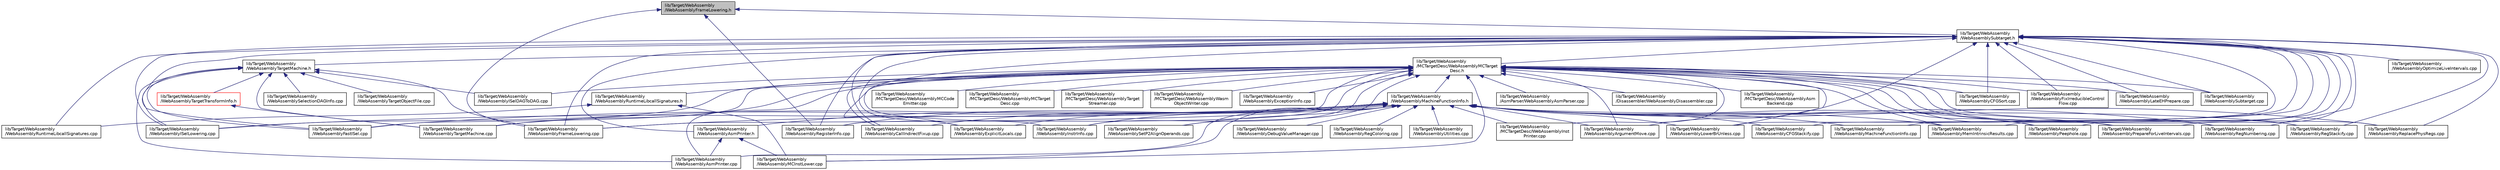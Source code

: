 digraph "lib/Target/WebAssembly/WebAssemblyFrameLowering.h"
{
 // LATEX_PDF_SIZE
  bgcolor="transparent";
  edge [fontname="Helvetica",fontsize="10",labelfontname="Helvetica",labelfontsize="10"];
  node [fontname="Helvetica",fontsize="10",shape="box"];
  Node1 [label="lib/Target/WebAssembly\l/WebAssemblyFrameLowering.h",height=0.2,width=0.4,color="black", fillcolor="grey75", style="filled", fontcolor="black",tooltip="This class implements WebAssembly-specific bits of TargetFrameLowering class."];
  Node1 -> Node2 [dir="back",color="midnightblue",fontsize="10",style="solid",fontname="Helvetica"];
  Node2 [label="lib/Target/WebAssembly\l/WebAssemblyFrameLowering.cpp",height=0.2,width=0.4,color="black",URL="$WebAssemblyFrameLowering_8cpp.html",tooltip="This file contains the WebAssembly implementation of TargetFrameLowering class."];
  Node1 -> Node3 [dir="back",color="midnightblue",fontsize="10",style="solid",fontname="Helvetica"];
  Node3 [label="lib/Target/WebAssembly\l/WebAssemblyRegisterInfo.cpp",height=0.2,width=0.4,color="black",URL="$WebAssemblyRegisterInfo_8cpp.html",tooltip="This file contains the WebAssembly implementation of the TargetRegisterInfo class."];
  Node1 -> Node4 [dir="back",color="midnightblue",fontsize="10",style="solid",fontname="Helvetica"];
  Node4 [label="lib/Target/WebAssembly\l/WebAssemblySubtarget.h",height=0.2,width=0.4,color="black",URL="$WebAssemblySubtarget_8h.html",tooltip="This file declares the WebAssembly-specific subclass of TargetSubtarget."];
  Node4 -> Node5 [dir="back",color="midnightblue",fontsize="10",style="solid",fontname="Helvetica"];
  Node5 [label="lib/Target/WebAssembly\l/MCTargetDesc/WebAssemblyMCTarget\lDesc.h",height=0.2,width=0.4,color="black",URL="$WebAssemblyMCTargetDesc_8h.html",tooltip="This file provides WebAssembly-specific target descriptions."];
  Node5 -> Node6 [dir="back",color="midnightblue",fontsize="10",style="solid",fontname="Helvetica"];
  Node6 [label="lib/Target/WebAssembly\l/AsmParser/WebAssemblyAsmParser.cpp",height=0.2,width=0.4,color="black",URL="$WebAssemblyAsmParser_8cpp.html",tooltip="This file is part of the WebAssembly Assembler."];
  Node5 -> Node7 [dir="back",color="midnightblue",fontsize="10",style="solid",fontname="Helvetica"];
  Node7 [label="lib/Target/WebAssembly\l/Disassembler/WebAssemblyDisassembler.cpp",height=0.2,width=0.4,color="black",URL="$WebAssemblyDisassembler_8cpp.html",tooltip="This file is part of the WebAssembly Disassembler."];
  Node5 -> Node8 [dir="back",color="midnightblue",fontsize="10",style="solid",fontname="Helvetica"];
  Node8 [label="lib/Target/WebAssembly\l/MCTargetDesc/WebAssemblyAsm\lBackend.cpp",height=0.2,width=0.4,color="black",URL="$WebAssemblyAsmBackend_8cpp.html",tooltip="This file implements the WebAssemblyAsmBackend class."];
  Node5 -> Node9 [dir="back",color="midnightblue",fontsize="10",style="solid",fontname="Helvetica"];
  Node9 [label="lib/Target/WebAssembly\l/MCTargetDesc/WebAssemblyInst\lPrinter.cpp",height=0.2,width=0.4,color="black",URL="$WebAssemblyInstPrinter_8cpp.html",tooltip="Print MCInst instructions to wasm format."];
  Node5 -> Node10 [dir="back",color="midnightblue",fontsize="10",style="solid",fontname="Helvetica"];
  Node10 [label="lib/Target/WebAssembly\l/MCTargetDesc/WebAssemblyMCCode\lEmitter.cpp",height=0.2,width=0.4,color="black",URL="$WebAssemblyMCCodeEmitter_8cpp.html",tooltip="This file implements the WebAssemblyMCCodeEmitter class."];
  Node5 -> Node11 [dir="back",color="midnightblue",fontsize="10",style="solid",fontname="Helvetica"];
  Node11 [label="lib/Target/WebAssembly\l/MCTargetDesc/WebAssemblyMCTarget\lDesc.cpp",height=0.2,width=0.4,color="black",URL="$WebAssemblyMCTargetDesc_8cpp.html",tooltip="This file provides WebAssembly-specific target descriptions."];
  Node5 -> Node12 [dir="back",color="midnightblue",fontsize="10",style="solid",fontname="Helvetica"];
  Node12 [label="lib/Target/WebAssembly\l/MCTargetDesc/WebAssemblyTarget\lStreamer.cpp",height=0.2,width=0.4,color="black",URL="$WebAssemblyTargetStreamer_8cpp.html",tooltip="This file defines WebAssembly-specific target streamer classes."];
  Node5 -> Node13 [dir="back",color="midnightblue",fontsize="10",style="solid",fontname="Helvetica"];
  Node13 [label="lib/Target/WebAssembly\l/MCTargetDesc/WebAssemblyWasm\lObjectWriter.cpp",height=0.2,width=0.4,color="black",URL="$WebAssemblyWasmObjectWriter_8cpp.html",tooltip="This file handles Wasm-specific object emission, converting LLVM's internal fixups into the appropria..."];
  Node5 -> Node14 [dir="back",color="midnightblue",fontsize="10",style="solid",fontname="Helvetica"];
  Node14 [label="lib/Target/WebAssembly\l/WebAssemblyArgumentMove.cpp",height=0.2,width=0.4,color="black",URL="$WebAssemblyArgumentMove_8cpp.html",tooltip="This file moves ARGUMENT instructions after ScheduleDAG scheduling."];
  Node5 -> Node15 [dir="back",color="midnightblue",fontsize="10",style="solid",fontname="Helvetica"];
  Node15 [label="lib/Target/WebAssembly\l/WebAssemblyAsmPrinter.cpp",height=0.2,width=0.4,color="black",URL="$WebAssemblyAsmPrinter_8cpp.html",tooltip="This file contains a printer that converts from our internal representation of machine-dependent LLVM..."];
  Node5 -> Node16 [dir="back",color="midnightblue",fontsize="10",style="solid",fontname="Helvetica"];
  Node16 [label="lib/Target/WebAssembly\l/WebAssemblyCFGSort.cpp",height=0.2,width=0.4,color="black",URL="$WebAssemblyCFGSort_8cpp.html",tooltip="This file implements a CFG sorting pass."];
  Node5 -> Node17 [dir="back",color="midnightblue",fontsize="10",style="solid",fontname="Helvetica"];
  Node17 [label="lib/Target/WebAssembly\l/WebAssemblyCallIndirectFixup.cpp",height=0.2,width=0.4,color="black",URL="$WebAssemblyCallIndirectFixup_8cpp.html",tooltip="This file converts pseudo call_indirect instructions into real call_indirects."];
  Node5 -> Node18 [dir="back",color="midnightblue",fontsize="10",style="solid",fontname="Helvetica"];
  Node18 [label="lib/Target/WebAssembly\l/WebAssemblyExceptionInfo.cpp",height=0.2,width=0.4,color="black",URL="$WebAssemblyExceptionInfo_8cpp.html",tooltip="This file implements WebAssemblyException information analysis."];
  Node5 -> Node19 [dir="back",color="midnightblue",fontsize="10",style="solid",fontname="Helvetica"];
  Node19 [label="lib/Target/WebAssembly\l/WebAssemblyExplicitLocals.cpp",height=0.2,width=0.4,color="black",URL="$WebAssemblyExplicitLocals_8cpp.html",tooltip="This file converts any remaining registers into WebAssembly locals."];
  Node5 -> Node20 [dir="back",color="midnightblue",fontsize="10",style="solid",fontname="Helvetica"];
  Node20 [label="lib/Target/WebAssembly\l/WebAssemblyFastISel.cpp",height=0.2,width=0.4,color="black",URL="$WebAssemblyFastISel_8cpp.html",tooltip="This file defines the WebAssembly-specific support for the FastISel class."];
  Node5 -> Node21 [dir="back",color="midnightblue",fontsize="10",style="solid",fontname="Helvetica"];
  Node21 [label="lib/Target/WebAssembly\l/WebAssemblyFixIrreducibleControl\lFlow.cpp",height=0.2,width=0.4,color="black",URL="$WebAssemblyFixIrreducibleControlFlow_8cpp.html",tooltip="This file implements a pass that removes irreducible control flow."];
  Node5 -> Node2 [dir="back",color="midnightblue",fontsize="10",style="solid",fontname="Helvetica"];
  Node5 -> Node22 [dir="back",color="midnightblue",fontsize="10",style="solid",fontname="Helvetica"];
  Node22 [label="lib/Target/WebAssembly\l/WebAssemblyISelDAGToDAG.cpp",height=0.2,width=0.4,color="black",URL="$WebAssemblyISelDAGToDAG_8cpp.html",tooltip="This file defines an instruction selector for the WebAssembly target."];
  Node5 -> Node23 [dir="back",color="midnightblue",fontsize="10",style="solid",fontname="Helvetica"];
  Node23 [label="lib/Target/WebAssembly\l/WebAssemblyISelLowering.cpp",height=0.2,width=0.4,color="black",URL="$WebAssemblyISelLowering_8cpp.html",tooltip="This file implements the WebAssemblyTargetLowering class."];
  Node5 -> Node24 [dir="back",color="midnightblue",fontsize="10",style="solid",fontname="Helvetica"];
  Node24 [label="lib/Target/WebAssembly\l/WebAssemblyInstrInfo.cpp",height=0.2,width=0.4,color="black",URL="$WebAssemblyInstrInfo_8cpp.html",tooltip="This file contains the WebAssembly implementation of the TargetInstrInfo class."];
  Node5 -> Node25 [dir="back",color="midnightblue",fontsize="10",style="solid",fontname="Helvetica"];
  Node25 [label="lib/Target/WebAssembly\l/WebAssemblyLateEHPrepare.cpp",height=0.2,width=0.4,color="black",URL="$WebAssemblyLateEHPrepare_8cpp.html",tooltip="Does various transformations for exception handling."];
  Node5 -> Node26 [dir="back",color="midnightblue",fontsize="10",style="solid",fontname="Helvetica"];
  Node26 [label="lib/Target/WebAssembly\l/WebAssemblyLowerBrUnless.cpp",height=0.2,width=0.4,color="black",URL="$WebAssemblyLowerBrUnless_8cpp.html",tooltip="This file lowers br_unless into br_if with an inverted condition."];
  Node5 -> Node27 [dir="back",color="midnightblue",fontsize="10",style="solid",fontname="Helvetica"];
  Node27 [label="lib/Target/WebAssembly\l/WebAssemblyMCInstLower.cpp",height=0.2,width=0.4,color="black",URL="$WebAssemblyMCInstLower_8cpp.html",tooltip="This file contains code to lower WebAssembly MachineInstrs to their corresponding MCInst records."];
  Node5 -> Node28 [dir="back",color="midnightblue",fontsize="10",style="solid",fontname="Helvetica"];
  Node28 [label="lib/Target/WebAssembly\l/WebAssemblyMachineFunctionInfo.h",height=0.2,width=0.4,color="black",URL="$WebAssemblyMachineFunctionInfo_8h.html",tooltip="This file declares WebAssembly-specific per-machine-function information."];
  Node28 -> Node9 [dir="back",color="midnightblue",fontsize="10",style="solid",fontname="Helvetica"];
  Node28 -> Node14 [dir="back",color="midnightblue",fontsize="10",style="solid",fontname="Helvetica"];
  Node28 -> Node15 [dir="back",color="midnightblue",fontsize="10",style="solid",fontname="Helvetica"];
  Node28 -> Node29 [dir="back",color="midnightblue",fontsize="10",style="solid",fontname="Helvetica"];
  Node29 [label="lib/Target/WebAssembly\l/WebAssemblyAsmPrinter.h",height=0.2,width=0.4,color="black",URL="$WebAssemblyAsmPrinter_8h.html",tooltip=" "];
  Node29 -> Node15 [dir="back",color="midnightblue",fontsize="10",style="solid",fontname="Helvetica"];
  Node29 -> Node27 [dir="back",color="midnightblue",fontsize="10",style="solid",fontname="Helvetica"];
  Node28 -> Node30 [dir="back",color="midnightblue",fontsize="10",style="solid",fontname="Helvetica"];
  Node30 [label="lib/Target/WebAssembly\l/WebAssemblyCFGStackify.cpp",height=0.2,width=0.4,color="black",URL="$WebAssemblyCFGStackify_8cpp.html",tooltip="This file implements a CFG stacking pass."];
  Node28 -> Node17 [dir="back",color="midnightblue",fontsize="10",style="solid",fontname="Helvetica"];
  Node28 -> Node31 [dir="back",color="midnightblue",fontsize="10",style="solid",fontname="Helvetica"];
  Node31 [label="lib/Target/WebAssembly\l/WebAssemblyDebugValueManager.cpp",height=0.2,width=0.4,color="black",URL="$WebAssemblyDebugValueManager_8cpp.html",tooltip="This file implements the manager for MachineInstr DebugValues."];
  Node28 -> Node19 [dir="back",color="midnightblue",fontsize="10",style="solid",fontname="Helvetica"];
  Node28 -> Node20 [dir="back",color="midnightblue",fontsize="10",style="solid",fontname="Helvetica"];
  Node28 -> Node2 [dir="back",color="midnightblue",fontsize="10",style="solid",fontname="Helvetica"];
  Node28 -> Node23 [dir="back",color="midnightblue",fontsize="10",style="solid",fontname="Helvetica"];
  Node28 -> Node24 [dir="back",color="midnightblue",fontsize="10",style="solid",fontname="Helvetica"];
  Node28 -> Node26 [dir="back",color="midnightblue",fontsize="10",style="solid",fontname="Helvetica"];
  Node28 -> Node27 [dir="back",color="midnightblue",fontsize="10",style="solid",fontname="Helvetica"];
  Node28 -> Node32 [dir="back",color="midnightblue",fontsize="10",style="solid",fontname="Helvetica"];
  Node32 [label="lib/Target/WebAssembly\l/WebAssemblyMachineFunctionInfo.cpp",height=0.2,width=0.4,color="black",URL="$WebAssemblyMachineFunctionInfo_8cpp.html",tooltip="This file implements WebAssembly-specific per-machine-function information."];
  Node28 -> Node33 [dir="back",color="midnightblue",fontsize="10",style="solid",fontname="Helvetica"];
  Node33 [label="lib/Target/WebAssembly\l/WebAssemblyMemIntrinsicResults.cpp",height=0.2,width=0.4,color="black",URL="$WebAssemblyMemIntrinsicResults_8cpp.html",tooltip="This file implements an optimization pass using memory intrinsic results."];
  Node28 -> Node34 [dir="back",color="midnightblue",fontsize="10",style="solid",fontname="Helvetica"];
  Node34 [label="lib/Target/WebAssembly\l/WebAssemblyPeephole.cpp",height=0.2,width=0.4,color="black",URL="$WebAssemblyPeephole_8cpp.html",tooltip="Late peephole optimizations for WebAssembly."];
  Node28 -> Node35 [dir="back",color="midnightblue",fontsize="10",style="solid",fontname="Helvetica"];
  Node35 [label="lib/Target/WebAssembly\l/WebAssemblyPrepareForLiveIntervals.cpp",height=0.2,width=0.4,color="black",URL="$WebAssemblyPrepareForLiveIntervals_8cpp.html",tooltip="Fix up code to meet LiveInterval's requirements."];
  Node28 -> Node36 [dir="back",color="midnightblue",fontsize="10",style="solid",fontname="Helvetica"];
  Node36 [label="lib/Target/WebAssembly\l/WebAssemblyRegColoring.cpp",height=0.2,width=0.4,color="black",URL="$WebAssemblyRegColoring_8cpp.html",tooltip="This file implements a virtual register coloring pass."];
  Node28 -> Node37 [dir="back",color="midnightblue",fontsize="10",style="solid",fontname="Helvetica"];
  Node37 [label="lib/Target/WebAssembly\l/WebAssemblyRegNumbering.cpp",height=0.2,width=0.4,color="black",URL="$WebAssemblyRegNumbering_8cpp.html",tooltip="This file implements a pass which assigns WebAssembly register numbers for CodeGen virtual registers."];
  Node28 -> Node38 [dir="back",color="midnightblue",fontsize="10",style="solid",fontname="Helvetica"];
  Node38 [label="lib/Target/WebAssembly\l/WebAssemblyRegStackify.cpp",height=0.2,width=0.4,color="black",URL="$WebAssemblyRegStackify_8cpp.html",tooltip="This file implements a register stacking pass."];
  Node28 -> Node3 [dir="back",color="midnightblue",fontsize="10",style="solid",fontname="Helvetica"];
  Node28 -> Node39 [dir="back",color="midnightblue",fontsize="10",style="solid",fontname="Helvetica"];
  Node39 [label="lib/Target/WebAssembly\l/WebAssemblyReplacePhysRegs.cpp",height=0.2,width=0.4,color="black",URL="$WebAssemblyReplacePhysRegs_8cpp.html",tooltip="This file implements a pass that replaces physical registers with virtual registers."];
  Node28 -> Node40 [dir="back",color="midnightblue",fontsize="10",style="solid",fontname="Helvetica"];
  Node40 [label="lib/Target/WebAssembly\l/WebAssemblySetP2AlignOperands.cpp",height=0.2,width=0.4,color="black",URL="$WebAssemblySetP2AlignOperands_8cpp.html",tooltip="This file sets the p2align operands on load and store instructions."];
  Node28 -> Node41 [dir="back",color="midnightblue",fontsize="10",style="solid",fontname="Helvetica"];
  Node41 [label="lib/Target/WebAssembly\l/WebAssemblyTargetMachine.cpp",height=0.2,width=0.4,color="black",URL="$WebAssemblyTargetMachine_8cpp.html",tooltip="This file defines the WebAssembly-specific subclass of TargetMachine."];
  Node28 -> Node42 [dir="back",color="midnightblue",fontsize="10",style="solid",fontname="Helvetica"];
  Node42 [label="lib/Target/WebAssembly\l/WebAssemblyUtilities.cpp",height=0.2,width=0.4,color="black",URL="$WebAssemblyUtilities_8cpp.html",tooltip="This file implements several utility functions for WebAssembly."];
  Node5 -> Node33 [dir="back",color="midnightblue",fontsize="10",style="solid",fontname="Helvetica"];
  Node5 -> Node34 [dir="back",color="midnightblue",fontsize="10",style="solid",fontname="Helvetica"];
  Node5 -> Node35 [dir="back",color="midnightblue",fontsize="10",style="solid",fontname="Helvetica"];
  Node5 -> Node37 [dir="back",color="midnightblue",fontsize="10",style="solid",fontname="Helvetica"];
  Node5 -> Node38 [dir="back",color="midnightblue",fontsize="10",style="solid",fontname="Helvetica"];
  Node5 -> Node3 [dir="back",color="midnightblue",fontsize="10",style="solid",fontname="Helvetica"];
  Node5 -> Node39 [dir="back",color="midnightblue",fontsize="10",style="solid",fontname="Helvetica"];
  Node5 -> Node43 [dir="back",color="midnightblue",fontsize="10",style="solid",fontname="Helvetica"];
  Node43 [label="lib/Target/WebAssembly\l/WebAssemblyRuntimeLibcallSignatures.h",height=0.2,width=0.4,color="black",URL="$WebAssemblyRuntimeLibcallSignatures_8h.html",tooltip="This file provides signature information for runtime libcalls."];
  Node43 -> Node27 [dir="back",color="midnightblue",fontsize="10",style="solid",fontname="Helvetica"];
  Node43 -> Node44 [dir="back",color="midnightblue",fontsize="10",style="solid",fontname="Helvetica"];
  Node44 [label="lib/Target/WebAssembly\l/WebAssemblyRuntimeLibcallSignatures.cpp",height=0.2,width=0.4,color="black",URL="$WebAssemblyRuntimeLibcallSignatures_8cpp.html",tooltip="This file contains signature information for runtime libcalls."];
  Node5 -> Node40 [dir="back",color="midnightblue",fontsize="10",style="solid",fontname="Helvetica"];
  Node5 -> Node45 [dir="back",color="midnightblue",fontsize="10",style="solid",fontname="Helvetica"];
  Node45 [label="lib/Target/WebAssembly\l/WebAssemblySubtarget.cpp",height=0.2,width=0.4,color="black",URL="$WebAssemblySubtarget_8cpp.html",tooltip="This file implements the WebAssembly-specific subclass of TargetSubtarget."];
  Node5 -> Node41 [dir="back",color="midnightblue",fontsize="10",style="solid",fontname="Helvetica"];
  Node4 -> Node14 [dir="back",color="midnightblue",fontsize="10",style="solid",fontname="Helvetica"];
  Node4 -> Node29 [dir="back",color="midnightblue",fontsize="10",style="solid",fontname="Helvetica"];
  Node4 -> Node16 [dir="back",color="midnightblue",fontsize="10",style="solid",fontname="Helvetica"];
  Node4 -> Node30 [dir="back",color="midnightblue",fontsize="10",style="solid",fontname="Helvetica"];
  Node4 -> Node17 [dir="back",color="midnightblue",fontsize="10",style="solid",fontname="Helvetica"];
  Node4 -> Node19 [dir="back",color="midnightblue",fontsize="10",style="solid",fontname="Helvetica"];
  Node4 -> Node20 [dir="back",color="midnightblue",fontsize="10",style="solid",fontname="Helvetica"];
  Node4 -> Node21 [dir="back",color="midnightblue",fontsize="10",style="solid",fontname="Helvetica"];
  Node4 -> Node2 [dir="back",color="midnightblue",fontsize="10",style="solid",fontname="Helvetica"];
  Node4 -> Node23 [dir="back",color="midnightblue",fontsize="10",style="solid",fontname="Helvetica"];
  Node4 -> Node24 [dir="back",color="midnightblue",fontsize="10",style="solid",fontname="Helvetica"];
  Node4 -> Node25 [dir="back",color="midnightblue",fontsize="10",style="solid",fontname="Helvetica"];
  Node4 -> Node26 [dir="back",color="midnightblue",fontsize="10",style="solid",fontname="Helvetica"];
  Node4 -> Node32 [dir="back",color="midnightblue",fontsize="10",style="solid",fontname="Helvetica"];
  Node4 -> Node33 [dir="back",color="midnightblue",fontsize="10",style="solid",fontname="Helvetica"];
  Node4 -> Node46 [dir="back",color="midnightblue",fontsize="10",style="solid",fontname="Helvetica"];
  Node46 [label="lib/Target/WebAssembly\l/WebAssemblyOptimizeLiveIntervals.cpp",height=0.2,width=0.4,color="black",URL="$WebAssemblyOptimizeLiveIntervals_8cpp.html",tooltip="Optimize LiveIntervals for use in a post-RA context."];
  Node4 -> Node34 [dir="back",color="midnightblue",fontsize="10",style="solid",fontname="Helvetica"];
  Node4 -> Node35 [dir="back",color="midnightblue",fontsize="10",style="solid",fontname="Helvetica"];
  Node4 -> Node37 [dir="back",color="midnightblue",fontsize="10",style="solid",fontname="Helvetica"];
  Node4 -> Node38 [dir="back",color="midnightblue",fontsize="10",style="solid",fontname="Helvetica"];
  Node4 -> Node3 [dir="back",color="midnightblue",fontsize="10",style="solid",fontname="Helvetica"];
  Node4 -> Node39 [dir="back",color="midnightblue",fontsize="10",style="solid",fontname="Helvetica"];
  Node4 -> Node44 [dir="back",color="midnightblue",fontsize="10",style="solid",fontname="Helvetica"];
  Node4 -> Node45 [dir="back",color="midnightblue",fontsize="10",style="solid",fontname="Helvetica"];
  Node4 -> Node47 [dir="back",color="midnightblue",fontsize="10",style="solid",fontname="Helvetica"];
  Node47 [label="lib/Target/WebAssembly\l/WebAssemblyTargetMachine.h",height=0.2,width=0.4,color="black",URL="$WebAssemblyTargetMachine_8h.html",tooltip="This file declares the WebAssembly-specific subclass of TargetMachine."];
  Node47 -> Node15 [dir="back",color="midnightblue",fontsize="10",style="solid",fontname="Helvetica"];
  Node47 -> Node20 [dir="back",color="midnightblue",fontsize="10",style="solid",fontname="Helvetica"];
  Node47 -> Node2 [dir="back",color="midnightblue",fontsize="10",style="solid",fontname="Helvetica"];
  Node47 -> Node22 [dir="back",color="midnightblue",fontsize="10",style="solid",fontname="Helvetica"];
  Node47 -> Node23 [dir="back",color="midnightblue",fontsize="10",style="solid",fontname="Helvetica"];
  Node47 -> Node48 [dir="back",color="midnightblue",fontsize="10",style="solid",fontname="Helvetica"];
  Node48 [label="lib/Target/WebAssembly\l/WebAssemblySelectionDAGInfo.cpp",height=0.2,width=0.4,color="black",URL="$WebAssemblySelectionDAGInfo_8cpp.html",tooltip="This file implements the WebAssemblySelectionDAGInfo class."];
  Node47 -> Node41 [dir="back",color="midnightblue",fontsize="10",style="solid",fontname="Helvetica"];
  Node47 -> Node49 [dir="back",color="midnightblue",fontsize="10",style="solid",fontname="Helvetica"];
  Node49 [label="lib/Target/WebAssembly\l/WebAssemblyTargetObjectFile.cpp",height=0.2,width=0.4,color="black",URL="$WebAssemblyTargetObjectFile_8cpp.html",tooltip="This file defines the functions of the WebAssembly-specific subclass of TargetLoweringObjectFile."];
  Node47 -> Node50 [dir="back",color="midnightblue",fontsize="10",style="solid",fontname="Helvetica"];
  Node50 [label="lib/Target/WebAssembly\l/WebAssemblyTargetTransformInfo.h",height=0.2,width=0.4,color="red",URL="$WebAssemblyTargetTransformInfo_8h.html",tooltip="This file a TargetTransformInfo::Concept conforming object specific to the WebAssembly target machine..."];
  Node50 -> Node41 [dir="back",color="midnightblue",fontsize="10",style="solid",fontname="Helvetica"];
}
